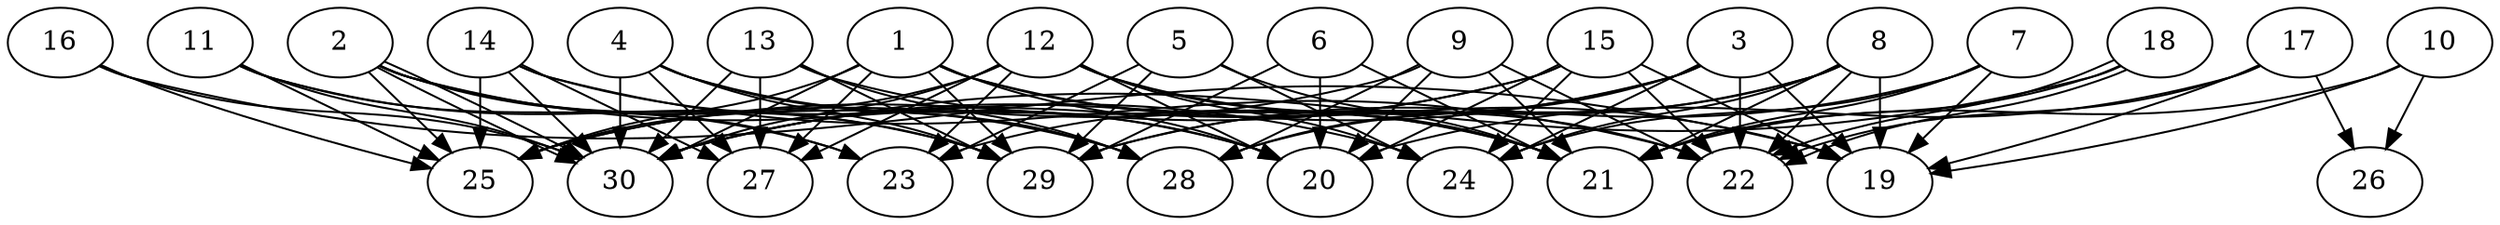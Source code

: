 // DAG automatically generated by daggen at Thu Oct  3 14:04:19 2019
// ./daggen --dot -n 30 --ccr 0.5 --fat 0.9 --regular 0.7 --density 0.7 --mindata 5242880 --maxdata 52428800 
digraph G {
  1 [size="30699520", alpha="0.14", expect_size="15349760"] 
  1 -> 19 [size ="15349760"]
  1 -> 20 [size ="15349760"]
  1 -> 21 [size ="15349760"]
  1 -> 25 [size ="15349760"]
  1 -> 27 [size ="15349760"]
  1 -> 29 [size ="15349760"]
  1 -> 30 [size ="15349760"]
  2 [size="70232064", alpha="0.17", expect_size="35116032"] 
  2 -> 23 [size ="35116032"]
  2 -> 24 [size ="35116032"]
  2 -> 25 [size ="35116032"]
  2 -> 28 [size ="35116032"]
  2 -> 29 [size ="35116032"]
  2 -> 30 [size ="35116032"]
  2 -> 30 [size ="35116032"]
  3 [size="98371584", alpha="0.11", expect_size="49185792"] 
  3 -> 19 [size ="49185792"]
  3 -> 22 [size ="49185792"]
  3 -> 23 [size ="49185792"]
  3 -> 24 [size ="49185792"]
  3 -> 28 [size ="49185792"]
  3 -> 30 [size ="49185792"]
  4 [size="71757824", alpha="0.06", expect_size="35878912"] 
  4 -> 20 [size ="35878912"]
  4 -> 27 [size ="35878912"]
  4 -> 28 [size ="35878912"]
  4 -> 29 [size ="35878912"]
  4 -> 30 [size ="35878912"]
  5 [size="27486208", alpha="0.06", expect_size="13743104"] 
  5 -> 21 [size ="13743104"]
  5 -> 23 [size ="13743104"]
  5 -> 24 [size ="13743104"]
  5 -> 29 [size ="13743104"]
  6 [size="58433536", alpha="0.05", expect_size="29216768"] 
  6 -> 20 [size ="29216768"]
  6 -> 21 [size ="29216768"]
  6 -> 29 [size ="29216768"]
  7 [size="72943616", alpha="0.09", expect_size="36471808"] 
  7 -> 19 [size ="36471808"]
  7 -> 21 [size ="36471808"]
  7 -> 24 [size ="36471808"]
  7 -> 29 [size ="36471808"]
  8 [size="16740352", alpha="0.01", expect_size="8370176"] 
  8 -> 19 [size ="8370176"]
  8 -> 21 [size ="8370176"]
  8 -> 22 [size ="8370176"]
  8 -> 24 [size ="8370176"]
  8 -> 28 [size ="8370176"]
  8 -> 29 [size ="8370176"]
  9 [size="100857856", alpha="0.20", expect_size="50428928"] 
  9 -> 20 [size ="50428928"]
  9 -> 21 [size ="50428928"]
  9 -> 22 [size ="50428928"]
  9 -> 25 [size ="50428928"]
  9 -> 28 [size ="50428928"]
  10 [size="30027776", alpha="0.06", expect_size="15013888"] 
  10 -> 19 [size ="15013888"]
  10 -> 21 [size ="15013888"]
  10 -> 26 [size ="15013888"]
  11 [size="13387776", alpha="0.06", expect_size="6693888"] 
  11 -> 23 [size ="6693888"]
  11 -> 25 [size ="6693888"]
  11 -> 29 [size ="6693888"]
  11 -> 30 [size ="6693888"]
  12 [size="78481408", alpha="0.08", expect_size="39240704"] 
  12 -> 20 [size ="39240704"]
  12 -> 21 [size ="39240704"]
  12 -> 22 [size ="39240704"]
  12 -> 23 [size ="39240704"]
  12 -> 24 [size ="39240704"]
  12 -> 25 [size ="39240704"]
  12 -> 27 [size ="39240704"]
  12 -> 30 [size ="39240704"]
  13 [size="63238144", alpha="0.04", expect_size="31619072"] 
  13 -> 21 [size ="31619072"]
  13 -> 27 [size ="31619072"]
  13 -> 28 [size ="31619072"]
  13 -> 29 [size ="31619072"]
  13 -> 30 [size ="31619072"]
  14 [size="18636800", alpha="0.08", expect_size="9318400"] 
  14 -> 20 [size ="9318400"]
  14 -> 22 [size ="9318400"]
  14 -> 25 [size ="9318400"]
  14 -> 27 [size ="9318400"]
  14 -> 30 [size ="9318400"]
  15 [size="46395392", alpha="0.06", expect_size="23197696"] 
  15 -> 19 [size ="23197696"]
  15 -> 20 [size ="23197696"]
  15 -> 22 [size ="23197696"]
  15 -> 24 [size ="23197696"]
  15 -> 25 [size ="23197696"]
  15 -> 30 [size ="23197696"]
  16 [size="75821056", alpha="0.02", expect_size="37910528"] 
  16 -> 19 [size ="37910528"]
  16 -> 25 [size ="37910528"]
  16 -> 30 [size ="37910528"]
  17 [size="101365760", alpha="0.02", expect_size="50682880"] 
  17 -> 19 [size ="50682880"]
  17 -> 20 [size ="50682880"]
  17 -> 22 [size ="50682880"]
  17 -> 26 [size ="50682880"]
  18 [size="50100224", alpha="0.07", expect_size="25050112"] 
  18 -> 21 [size ="25050112"]
  18 -> 22 [size ="25050112"]
  18 -> 22 [size ="25050112"]
  18 -> 30 [size ="25050112"]
  19 [size="53565440", alpha="0.09", expect_size="26782720"] 
  20 [size="51701760", alpha="0.11", expect_size="25850880"] 
  21 [size="81881088", alpha="0.18", expect_size="40940544"] 
  22 [size="17496064", alpha="0.17", expect_size="8748032"] 
  23 [size="53174272", alpha="0.14", expect_size="26587136"] 
  24 [size="72935424", alpha="0.05", expect_size="36467712"] 
  25 [size="15849472", alpha="0.19", expect_size="7924736"] 
  26 [size="43388928", alpha="0.03", expect_size="21694464"] 
  27 [size="50710528", alpha="0.01", expect_size="25355264"] 
  28 [size="59082752", alpha="0.20", expect_size="29541376"] 
  29 [size="94269440", alpha="0.18", expect_size="47134720"] 
  30 [size="43894784", alpha="0.00", expect_size="21947392"] 
}
